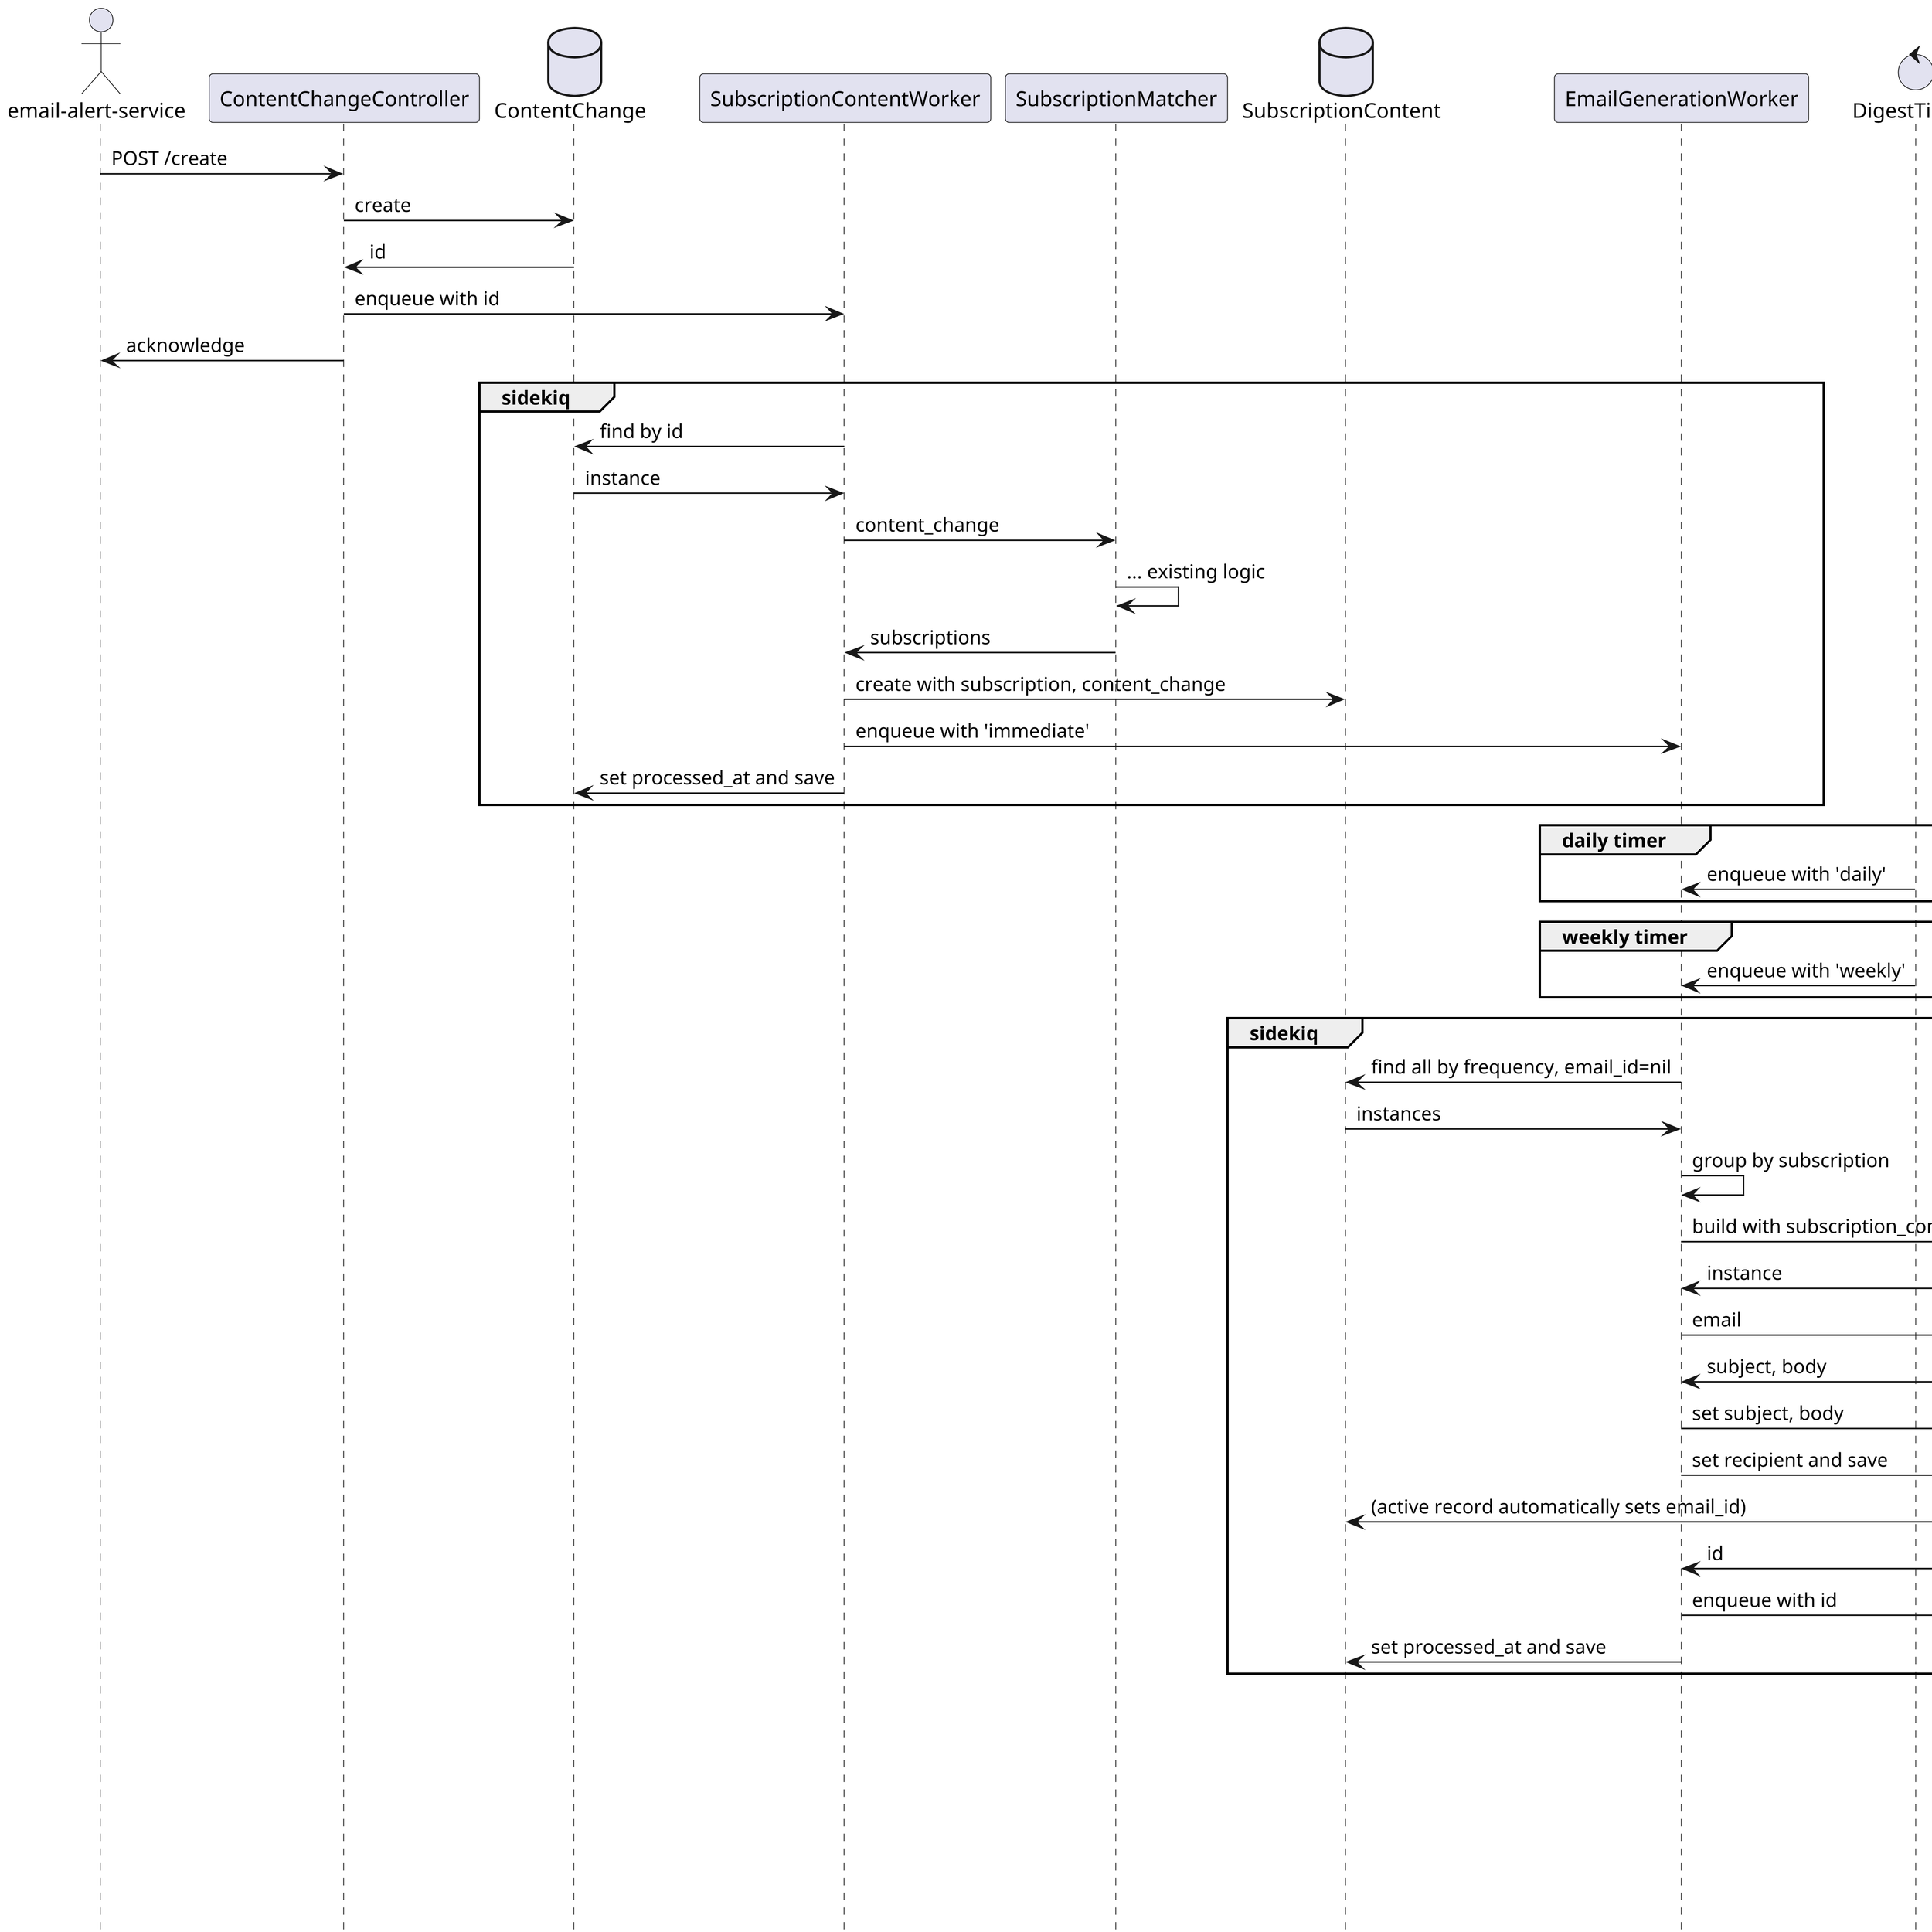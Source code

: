 @startuml

skinparam dpi 300

actor email_alert_service as "email-alert-service"
participant controller as "ContentChangeController"
database content_change as "ContentChange"
participant subscription_content_worker as "SubscriptionContentWorker"
participant subscription_matcher as "SubscriptionMatcher"
database subscription_content as "SubscriptionContent"
participant email_generation_worker as "EmailGenerationWorker"
control digest_timer as "DigestTimer"
database email as "Email"
participant email_renderer as "EmailRenderer"
participant delivery_request_worker as "DeliveryRequestWorker"
database delivery_attempt as "DeliveryAttempt"
control delivery_monitor as "DeliveryMonitor"
participant govuk_notify as "GOV.UK Notify" #orange

email_alert_service -> controller : POST /create
controller -> content_change : create
content_change -> controller : id
controller -> subscription_content_worker : enqueue with id
controller -> email_alert_service : acknowledge

group sidekiq
  subscription_content_worker -> content_change : find by id
  content_change -> subscription_content_worker : instance
  subscription_content_worker -> subscription_matcher : content_change
  subscription_matcher -> subscription_matcher : ... existing logic
  subscription_matcher -> subscription_content_worker : subscriptions
  subscription_content_worker -> subscription_content : create with subscription, content_change
  subscription_content_worker -> email_generation_worker : enqueue with 'immediate'
  subscription_content_worker -> content_change : set processed_at and save
end group

group daily timer
  digest_timer -> email_generation_worker : enqueue with 'daily'
end

group weekly timer
  digest_timer -> email_generation_worker : enqueue with 'weekly'
end

group sidekiq
  email_generation_worker -> subscription_content : find all by frequency, email_id=nil
  subscription_content -> email_generation_worker : instances
  email_generation_worker -> email_generation_worker : group by subscription
  email_generation_worker -> email : build with subscription_content
  email -> email_generation_worker : instance
  email_generation_worker -> email_renderer : email
  email_renderer -> email_generation_worker : subject, body
  email_generation_worker -> email : set subject, body
  email_generation_worker -> email : set recipient and save
  email -> subscription_content : (active record automatically sets email_id)
  email -> email_generation_worker : id
  email_generation_worker -> delivery_request_worker : enqueue with id
  email_generation_worker -> subscription_content : set processed_at and save
end

group sidekiq
  delivery_request_worker -> email : find by id
  email -> delivery_request_worker : instance
  delivery_request_worker -> delivery_attempt : create with email, state=ready_to_send
  delivery_attempt -> delivery_request_worker : instance
  delivery_request_worker -> govuk_notify : request to deliver email
  delivery_request_worker -> delivery_attempt : set state=sent_to_notify and save
  delivery_request_worker -> email : set processed_at and save
end group

group run continuously
  delivery_monitor -> delivery_attempt : find by state=sent_to_notify
  delivery_attempt -> delivery_monitor : instance
  delivery_monitor -> govuk_notify : get status
  govuk_notify -> delivery_monitor : status

  group if success
    delivery_monitor -> delivery_attempt : set success
    delivery_monitor -> delivery_attempt : save
  end group

  group if failed
    delivery_monitor -> delivery_attempt : set failed, error message
    delivery_monitor -> delivery_attempt : save
    delivery_monitor -> delivery_attempt : find others for email
    delivery_attempt -> delivery_monitor : instances
    delivery_monitor -> delivery_monitor : ... decide what to do\ne.g. retry in an hour\ne.g. blacklist subscriber
  end group

  delivery_monitor -> delivery_monitor : sleep 1
end group

@enduml
